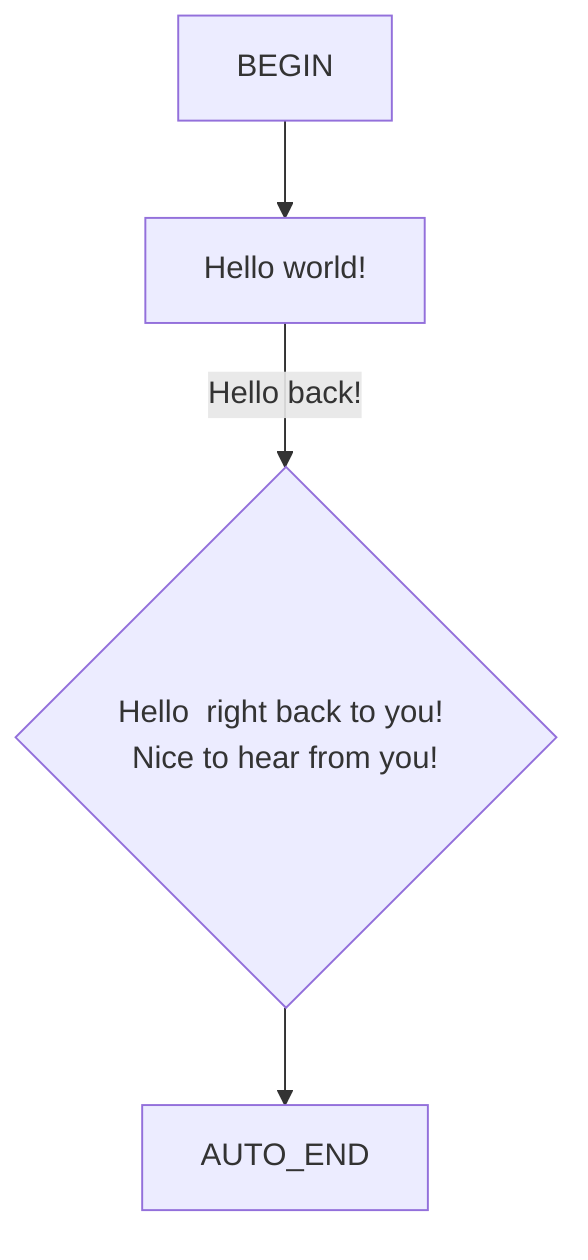 flowchart TD
    B["Hello world!"]
    E{"Hello  right back to you! Nice to hear from you!"}
    B -->|Hello back!| E
    BEGIN --> B
    E --> AUTO_END